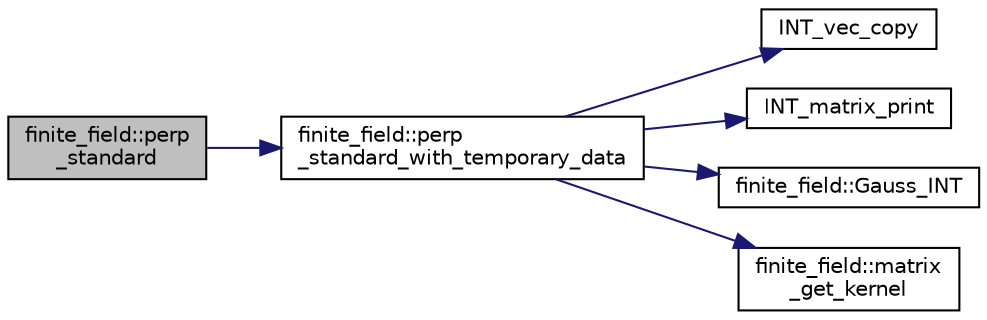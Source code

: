 digraph "finite_field::perp_standard"
{
  edge [fontname="Helvetica",fontsize="10",labelfontname="Helvetica",labelfontsize="10"];
  node [fontname="Helvetica",fontsize="10",shape=record];
  rankdir="LR";
  Node14226 [label="finite_field::perp\l_standard",height=0.2,width=0.4,color="black", fillcolor="grey75", style="filled", fontcolor="black"];
  Node14226 -> Node14227 [color="midnightblue",fontsize="10",style="solid",fontname="Helvetica"];
  Node14227 [label="finite_field::perp\l_standard_with_temporary_data",height=0.2,width=0.4,color="black", fillcolor="white", style="filled",URL="$df/d5a/classfinite__field.html#aae3cca9b5f19ae969a9c5349d14f41c0"];
  Node14227 -> Node14228 [color="midnightblue",fontsize="10",style="solid",fontname="Helvetica"];
  Node14228 [label="INT_vec_copy",height=0.2,width=0.4,color="black", fillcolor="white", style="filled",URL="$df/dbf/sajeeb_8_c.html#ac2d875e27e009af6ec04d17254d11075"];
  Node14227 -> Node14229 [color="midnightblue",fontsize="10",style="solid",fontname="Helvetica"];
  Node14229 [label="INT_matrix_print",height=0.2,width=0.4,color="black", fillcolor="white", style="filled",URL="$d5/db4/io__and__os_8h.html#afd4180a24bef3a2b584668a4eaf607ff"];
  Node14227 -> Node14230 [color="midnightblue",fontsize="10",style="solid",fontname="Helvetica"];
  Node14230 [label="finite_field::Gauss_INT",height=0.2,width=0.4,color="black", fillcolor="white", style="filled",URL="$df/d5a/classfinite__field.html#adb676d2e80341b53751326e3a58beb11"];
  Node14227 -> Node14231 [color="midnightblue",fontsize="10",style="solid",fontname="Helvetica"];
  Node14231 [label="finite_field::matrix\l_get_kernel",height=0.2,width=0.4,color="black", fillcolor="white", style="filled",URL="$df/d5a/classfinite__field.html#ac45780a927cee936df13d04d30d2d248"];
}
